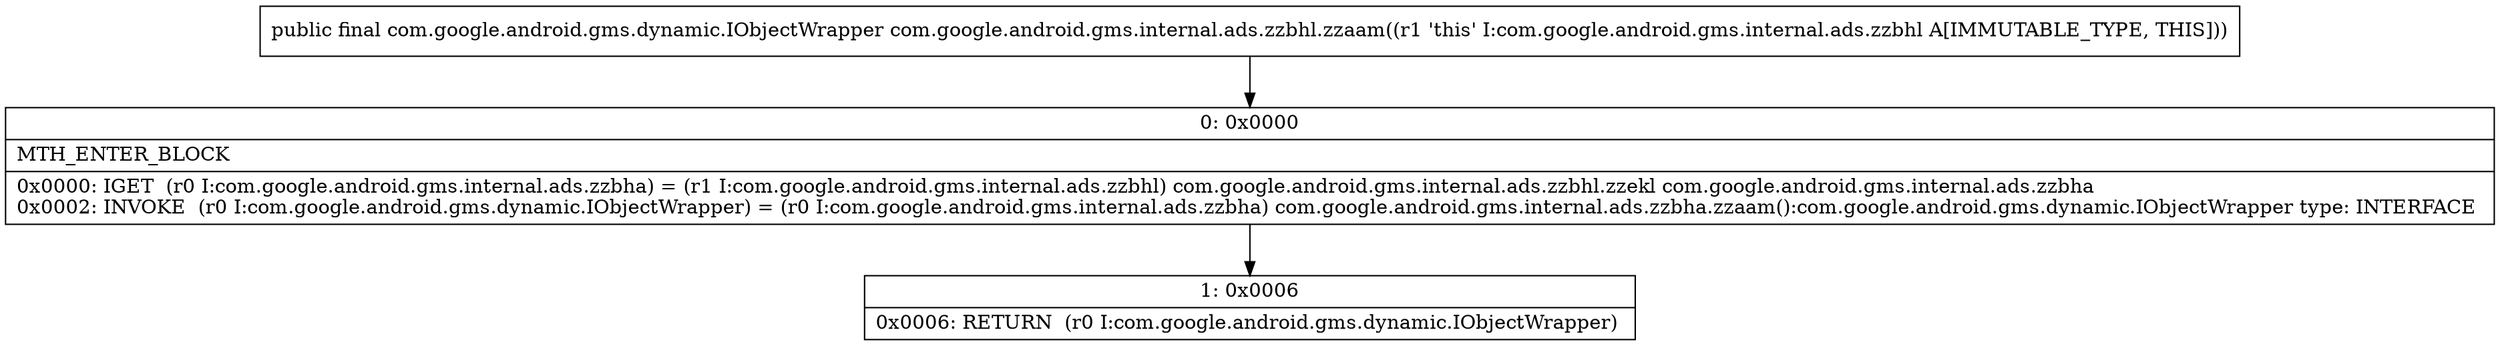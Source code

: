 digraph "CFG forcom.google.android.gms.internal.ads.zzbhl.zzaam()Lcom\/google\/android\/gms\/dynamic\/IObjectWrapper;" {
Node_0 [shape=record,label="{0\:\ 0x0000|MTH_ENTER_BLOCK\l|0x0000: IGET  (r0 I:com.google.android.gms.internal.ads.zzbha) = (r1 I:com.google.android.gms.internal.ads.zzbhl) com.google.android.gms.internal.ads.zzbhl.zzekl com.google.android.gms.internal.ads.zzbha \l0x0002: INVOKE  (r0 I:com.google.android.gms.dynamic.IObjectWrapper) = (r0 I:com.google.android.gms.internal.ads.zzbha) com.google.android.gms.internal.ads.zzbha.zzaam():com.google.android.gms.dynamic.IObjectWrapper type: INTERFACE \l}"];
Node_1 [shape=record,label="{1\:\ 0x0006|0x0006: RETURN  (r0 I:com.google.android.gms.dynamic.IObjectWrapper) \l}"];
MethodNode[shape=record,label="{public final com.google.android.gms.dynamic.IObjectWrapper com.google.android.gms.internal.ads.zzbhl.zzaam((r1 'this' I:com.google.android.gms.internal.ads.zzbhl A[IMMUTABLE_TYPE, THIS])) }"];
MethodNode -> Node_0;
Node_0 -> Node_1;
}

